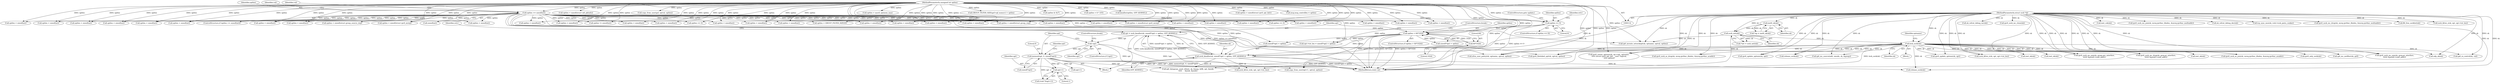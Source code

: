 digraph "0_linux_45f6fad84cc305103b28d73482b344d7f5b76f39_11@pointer" {
"1001103" [label="(Call,opt+1)"];
"1001065" [label="(Call,memset(opt, 0, sizeof(*opt)))"];
"1001062" [label="(Call,!opt)"];
"1001047" [label="(Call,opt = sock_kmalloc(sk, sizeof(*opt) + optlen, GFP_KERNEL))"];
"1001049" [label="(Call,sock_kmalloc(sk, sizeof(*opt) + optlen, GFP_KERNEL))"];
"1000187" [label="(Call,lock_sock(sk))"];
"1000129" [label="(Call,sock_net(sk))"];
"1000124" [label="(Call,inet6_sk(sk))"];
"1000115" [label="(MethodParameterIn,struct sock *sk)"];
"1001041" [label="(Call,optlen > 64*1024)"];
"1001032" [label="(Call,optlen == 0)"];
"1000152" [label="(Call,optlen >= sizeof(int))"];
"1000119" [label="(MethodParameterIn,unsigned int optlen)"];
"1001043" [label="(Call,64*1024)"];
"1001034" [label="(Literal,0)"];
"1000768" [label="(Call,optlen < sizeof(int))"];
"1001047" [label="(Call,opt = sock_kmalloc(sk, sizeof(*opt) + optlen, GFP_KERNEL))"];
"1001049" [label="(Call,sock_kmalloc(sk, sizeof(*opt) + optlen, GFP_KERNEL))"];
"1000179" [label="(Call,ip6_mroute_setsockopt(sk, optname, optval, optlen))"];
"1001041" [label="(Call,optlen > 64*1024)"];
"1001131" [label="(Call,ipv6_update_options(sk, opt))"];
"1000472" [label="(Call,optlen < sizeof(int))"];
"1001179" [label="(Call,optlen < sizeof(int))"];
"1000420" [label="(Call,sk_refcnt_debug_inc(sk))"];
"1001050" [label="(Identifier,sk)"];
"1000552" [label="(Call,optlen < sizeof(int))"];
"1001062" [label="(Call,!opt)"];
"1000632" [label="(Call,optlen < sizeof(int))"];
"1000124" [label="(Call,inet6_sk(sk))"];
"1000947" [label="(Call,optlen < sizeof(struct in6_pktinfo))"];
"1001357" [label="(Call,optlen < sizeof(struct ipv6_mreq))"];
"1001768" [label="(Call,optlen < sizeof(int))"];
"1000194" [label="(Call,optlen < sizeof(int))"];
"1000512" [label="(Call,optlen < sizeof(int))"];
"1001037" [label="(Identifier,retv)"];
"1001702" [label="(Call,copy_from_user(gsf, optval, optlen))"];
"1000190" [label="(Identifier,optname)"];
"1000129" [label="(Call,sock_net(sk))"];
"1001073" [label="(Identifier,opt)"];
"1000532" [label="(Call,optlen < sizeof(int))"];
"1000706" [label="(Call,optlen < sizeof(int))"];
"1000492" [label="(Call,optlen < sizeof(int))"];
"1000452" [label="(Call,optlen < sizeof(int))"];
"1002046" [label="(MethodReturn,static int)"];
"1001668" [label="(Call,optlen < GROUP_FILTER_SIZE(0))"];
"1001762" [label="(Call,ip6_ra_control(sk, val))"];
"1000686" [label="(Call,optlen < sizeof(int))"];
"1000125" [label="(Identifier,sk)"];
"1001035" [label="(ControlStructure,goto update;)"];
"1001040" [label="(ControlStructure,if (optlen > 64*1024))"];
"1001051" [label="(Call,sizeof(*opt) + optlen)"];
"1000437" [label="(Call,inet_sk(sk))"];
"1001137" [label="(Call,sock_kfree_s(sk, opt, opt->tot_len))"];
"1000127" [label="(Call,*net = sock_net(sk))"];
"1002038" [label="(Call,release_sock(sk))"];
"1000810" [label="(Call,optlen == 0)"];
"1001368" [label="(Call,inet_sk(sk))"];
"1000572" [label="(Call,optlen < sizeof(int))"];
"1000281" [label="(Call,ipv6_sock_mc_close(sk))"];
"1000295" [label="(Call,inet_csk(sk))"];
"1001793" [label="(Call,optlen < sizeof(int))"];
"1001816" [label="(Call,optlen < sizeof(int))"];
"1001068" [label="(Call,sizeof(*opt))"];
"1000592" [label="(Call,optlen < sizeof(int))"];
"1001307" [label="(Call,optlen < sizeof(int))"];
"1001033" [label="(Identifier,optlen)"];
"1001108" [label="(Call,ip6_datagram_send_ctl(net, sk, &msg, &fl6, opt, &junk,\n\t\t\t\t\t     &junk, &junk))"];
"1001840" [label="(Call,optlen < sizeof(int))"];
"1000153" [label="(Identifier,optlen)"];
"1001067" [label="(Literal,0)"];
"1002030" [label="(Call,release_sock(sk))"];
"1000122" [label="(Call,*np = inet6_sk(sk))"];
"1000154" [label="(Call,sizeof(int))"];
"1001390" [label="(Call,ipv6_sock_mc_join(sk, mreq.ipv6mr_ifindex, &mreq.ipv6mr_multiaddr))"];
"1000130" [label="(Identifier,sk)"];
"1001045" [label="(Literal,1024)"];
"1001624" [label="(Call,ipv6_sock_mc_join(sk, greqs.gsr_interface,\n\t\t\t\t\t\t &psin6->sin6_addr))"];
"1001042" [label="(Identifier,optlen)"];
"1000151" [label="(ControlStructure,if (optlen >= sizeof(int)))"];
"1001895" [label="(Call,optlen < sizeof(int))"];
"1001063" [label="(Identifier,opt)"];
"1001056" [label="(Identifier,GFP_KERNEL)"];
"1001452" [label="(Call,ipv6_sock_ac_drop(sk, mreq.ipv6mr_ifindex, &mreq.ipv6mr_acaddr))"];
"1000283" [label="(Call,sk_refcnt_debug_dec(sk))"];
"1000229" [label="(Call,udp_sk(sk))"];
"1001755" [label="(Call,optlen < sizeof(int))"];
"1000120" [label="(Block,)"];
"1001048" [label="(Identifier,opt)"];
"1000115" [label="(MethodParameterIn,struct sock *sk)"];
"1001071" [label="(Call,opt->tot_len = sizeof(*opt) + optlen)"];
"1001086" [label="(Call,opt+1)"];
"1000432" [label="(Call,optlen < sizeof(int))"];
"1001878" [label="(Call,xfrm_user_policy(sk, optname, optval, optlen))"];
"1001544" [label="(Call,optlen < sizeof(struct group_source_req))"];
"1000159" [label="(Identifier,val)"];
"1000152" [label="(Call,optlen >= sizeof(int))"];
"1001032" [label="(Call,optlen == 0)"];
"1001031" [label="(ControlStructure,if (optlen == 0))"];
"1001674" [label="(Call,optlen > sysctl_optmem_max)"];
"1001104" [label="(Identifier,opt)"];
"1001440" [label="(Call,ipv6_sock_ac_join(sk, mreq.ipv6mr_ifindex, &mreq.ipv6mr_acaddr))"];
"1000336" [label="(Call,tcp_sync_mss(sk, icsk->icsk_pmtu_cookie))"];
"1000940" [label="(Call,optlen == 0)"];
"1000785" [label="(Call,optlen < sizeof(int))"];
"1001468" [label="(Call,optlen < sizeof(struct group_req))"];
"1001146" [label="(Call,optlen < sizeof(int))"];
"1001731" [label="(Call,GROUP_FILTER_SIZE(gsf->gf_numsrc) > optlen)"];
"1000119" [label="(MethodParameterIn,unsigned int optlen)"];
"1000612" [label="(Call,optlen < sizeof(int))"];
"1001101" [label="(Call,(void *)(opt+1))"];
"1000829" [label="(Call,optlen & 0x7)"];
"1001066" [label="(Identifier,opt)"];
"1001211" [label="(Call,optlen < sizeof(int))"];
"1001238" [label="(Call,optlen != sizeof(int))"];
"1001525" [label="(Call,ipv6_sock_mc_drop(sk, greq.gr_interface,\n\t\t\t\t\t\t &psin6->sin6_addr))"];
"1000832" [label="(Call,optlen > 8 * 255)"];
"1001402" [label="(Call,ipv6_sock_mc_drop(sk, mreq.ipv6mr_ifindex, &mreq.ipv6mr_multiaddr))"];
"1001103" [label="(Call,opt+1)"];
"1001657" [label="(Call,ip6_mc_source(add, omode, sk, &greqs))"];
"1001747" [label="(Call,ip6_mc_msfilter(sk, gsf))"];
"1001064" [label="(ControlStructure,break;)"];
"1000279" [label="(Call,fl6_free_socklist(sk))"];
"1001987" [label="(Call,optlen < sizeof(int))"];
"1001065" [label="(Call,memset(opt, 0, sizeof(*opt)))"];
"1001058" [label="(Identifier,retv)"];
"1001046" [label="(ControlStructure,break;)"];
"1001513" [label="(Call,ipv6_sock_mc_join(sk, greq.gr_interface,\n\t\t\t\t\t\t &psin6->sin6_addr))"];
"1001085" [label="(Call,copy_from_user(opt+1, optval, optlen))"];
"1001105" [label="(Literal,1)"];
"1001685" [label="(Call,kmalloc(optlen, GFP_KERNEL))"];
"1001043" [label="(Call,64*1024)"];
"1000399" [label="(Call,sock_kfree_s(sk, opt, opt->tot_len))"];
"1000188" [label="(Identifier,sk)"];
"1001075" [label="(Call,sizeof(*opt) + optlen)"];
"1000187" [label="(Call,lock_sock(sk))"];
"1000923" [label="(Call,ipv6_update_options(sk, opt))"];
"1001061" [label="(ControlStructure,if (!opt))"];
"1000652" [label="(Call,optlen < sizeof(int))"];
"1000929" [label="(Call,sock_kfree_s(sk, opt, opt->tot_len))"];
"1001003" [label="(Block,)"];
"1000824" [label="(Call,optlen < sizeof(struct ipv6_opt_hdr))"];
"1001092" [label="(Call,msg.msg_controllen = optlen)"];
"1000856" [label="(Call,ipv6_renew_options(sk, np->opt, optname,\n \t\t\t\t\t (struct ipv6_opt_hdr __user *)optval,\n \t\t\t\t\t optlen))"];
"1000726" [label="(Call,optlen < sizeof(int))"];
"1001417" [label="(Call,optlen < sizeof(struct ipv6_mreq))"];
"1000168" [label="(Identifier,val)"];
"1001857" [label="(Call,ipv6_flowlabel_opt(sk, optval, optlen))"];
"1000775" [label="(Call,inet_sk(sk))"];
"1001044" [label="(Literal,64)"];
"1000265" [label="(Call,ipv6_only_sock(sk))"];
"1001103" -> "1001101"  [label="AST: "];
"1001103" -> "1001105"  [label="CFG: "];
"1001104" -> "1001103"  [label="AST: "];
"1001105" -> "1001103"  [label="AST: "];
"1001101" -> "1001103"  [label="CFG: "];
"1001065" -> "1001103"  [label="DDG: opt"];
"1001065" -> "1001003"  [label="AST: "];
"1001065" -> "1001068"  [label="CFG: "];
"1001066" -> "1001065"  [label="AST: "];
"1001067" -> "1001065"  [label="AST: "];
"1001068" -> "1001065"  [label="AST: "];
"1001073" -> "1001065"  [label="CFG: "];
"1001065" -> "1002046"  [label="DDG: memset(opt, 0, sizeof(*opt))"];
"1001062" -> "1001065"  [label="DDG: opt"];
"1001065" -> "1001085"  [label="DDG: opt"];
"1001065" -> "1001086"  [label="DDG: opt"];
"1001065" -> "1001101"  [label="DDG: opt"];
"1001065" -> "1001108"  [label="DDG: opt"];
"1001065" -> "1001137"  [label="DDG: opt"];
"1001062" -> "1001061"  [label="AST: "];
"1001062" -> "1001063"  [label="CFG: "];
"1001063" -> "1001062"  [label="AST: "];
"1001064" -> "1001062"  [label="CFG: "];
"1001066" -> "1001062"  [label="CFG: "];
"1001062" -> "1002046"  [label="DDG: !opt"];
"1001062" -> "1002046"  [label="DDG: opt"];
"1001047" -> "1001062"  [label="DDG: opt"];
"1001047" -> "1001003"  [label="AST: "];
"1001047" -> "1001049"  [label="CFG: "];
"1001048" -> "1001047"  [label="AST: "];
"1001049" -> "1001047"  [label="AST: "];
"1001058" -> "1001047"  [label="CFG: "];
"1001047" -> "1002046"  [label="DDG: sock_kmalloc(sk, sizeof(*opt) + optlen, GFP_KERNEL)"];
"1001049" -> "1001047"  [label="DDG: sk"];
"1001049" -> "1001047"  [label="DDG: sizeof(*opt) + optlen"];
"1001049" -> "1001047"  [label="DDG: GFP_KERNEL"];
"1001049" -> "1001056"  [label="CFG: "];
"1001050" -> "1001049"  [label="AST: "];
"1001051" -> "1001049"  [label="AST: "];
"1001056" -> "1001049"  [label="AST: "];
"1001049" -> "1002046"  [label="DDG: sizeof(*opt) + optlen"];
"1001049" -> "1002046"  [label="DDG: GFP_KERNEL"];
"1000187" -> "1001049"  [label="DDG: sk"];
"1000115" -> "1001049"  [label="DDG: sk"];
"1001041" -> "1001049"  [label="DDG: optlen"];
"1000119" -> "1001049"  [label="DDG: optlen"];
"1001049" -> "1001108"  [label="DDG: sk"];
"1001049" -> "1001137"  [label="DDG: sk"];
"1001049" -> "1002030"  [label="DDG: sk"];
"1000187" -> "1000120"  [label="AST: "];
"1000187" -> "1000188"  [label="CFG: "];
"1000188" -> "1000187"  [label="AST: "];
"1000190" -> "1000187"  [label="CFG: "];
"1000187" -> "1002046"  [label="DDG: lock_sock(sk)"];
"1000129" -> "1000187"  [label="DDG: sk"];
"1000115" -> "1000187"  [label="DDG: sk"];
"1000187" -> "1000229"  [label="DDG: sk"];
"1000187" -> "1000265"  [label="DDG: sk"];
"1000187" -> "1000437"  [label="DDG: sk"];
"1000187" -> "1000775"  [label="DDG: sk"];
"1000187" -> "1000856"  [label="DDG: sk"];
"1000187" -> "1000923"  [label="DDG: sk"];
"1000187" -> "1000929"  [label="DDG: sk"];
"1000187" -> "1001131"  [label="DDG: sk"];
"1000187" -> "1001368"  [label="DDG: sk"];
"1000187" -> "1001440"  [label="DDG: sk"];
"1000187" -> "1001452"  [label="DDG: sk"];
"1000187" -> "1001513"  [label="DDG: sk"];
"1000187" -> "1001525"  [label="DDG: sk"];
"1000187" -> "1001624"  [label="DDG: sk"];
"1000187" -> "1001657"  [label="DDG: sk"];
"1000187" -> "1001747"  [label="DDG: sk"];
"1000187" -> "1001762"  [label="DDG: sk"];
"1000187" -> "1001857"  [label="DDG: sk"];
"1000187" -> "1001878"  [label="DDG: sk"];
"1000187" -> "1002030"  [label="DDG: sk"];
"1000187" -> "1002038"  [label="DDG: sk"];
"1000129" -> "1000127"  [label="AST: "];
"1000129" -> "1000130"  [label="CFG: "];
"1000130" -> "1000129"  [label="AST: "];
"1000127" -> "1000129"  [label="CFG: "];
"1000129" -> "1002046"  [label="DDG: sk"];
"1000129" -> "1000127"  [label="DDG: sk"];
"1000124" -> "1000129"  [label="DDG: sk"];
"1000115" -> "1000129"  [label="DDG: sk"];
"1000129" -> "1000179"  [label="DDG: sk"];
"1000124" -> "1000122"  [label="AST: "];
"1000124" -> "1000125"  [label="CFG: "];
"1000125" -> "1000124"  [label="AST: "];
"1000122" -> "1000124"  [label="CFG: "];
"1000124" -> "1000122"  [label="DDG: sk"];
"1000115" -> "1000124"  [label="DDG: sk"];
"1000115" -> "1000114"  [label="AST: "];
"1000115" -> "1002046"  [label="DDG: sk"];
"1000115" -> "1000179"  [label="DDG: sk"];
"1000115" -> "1000229"  [label="DDG: sk"];
"1000115" -> "1000265"  [label="DDG: sk"];
"1000115" -> "1000279"  [label="DDG: sk"];
"1000115" -> "1000281"  [label="DDG: sk"];
"1000115" -> "1000283"  [label="DDG: sk"];
"1000115" -> "1000295"  [label="DDG: sk"];
"1000115" -> "1000336"  [label="DDG: sk"];
"1000115" -> "1000399"  [label="DDG: sk"];
"1000115" -> "1000420"  [label="DDG: sk"];
"1000115" -> "1000437"  [label="DDG: sk"];
"1000115" -> "1000775"  [label="DDG: sk"];
"1000115" -> "1000856"  [label="DDG: sk"];
"1000115" -> "1000923"  [label="DDG: sk"];
"1000115" -> "1000929"  [label="DDG: sk"];
"1000115" -> "1001108"  [label="DDG: sk"];
"1000115" -> "1001131"  [label="DDG: sk"];
"1000115" -> "1001137"  [label="DDG: sk"];
"1000115" -> "1001368"  [label="DDG: sk"];
"1000115" -> "1001390"  [label="DDG: sk"];
"1000115" -> "1001402"  [label="DDG: sk"];
"1000115" -> "1001440"  [label="DDG: sk"];
"1000115" -> "1001452"  [label="DDG: sk"];
"1000115" -> "1001513"  [label="DDG: sk"];
"1000115" -> "1001525"  [label="DDG: sk"];
"1000115" -> "1001624"  [label="DDG: sk"];
"1000115" -> "1001657"  [label="DDG: sk"];
"1000115" -> "1001747"  [label="DDG: sk"];
"1000115" -> "1001762"  [label="DDG: sk"];
"1000115" -> "1001857"  [label="DDG: sk"];
"1000115" -> "1001878"  [label="DDG: sk"];
"1000115" -> "1002030"  [label="DDG: sk"];
"1000115" -> "1002038"  [label="DDG: sk"];
"1001041" -> "1001040"  [label="AST: "];
"1001041" -> "1001043"  [label="CFG: "];
"1001042" -> "1001041"  [label="AST: "];
"1001043" -> "1001041"  [label="AST: "];
"1001046" -> "1001041"  [label="CFG: "];
"1001048" -> "1001041"  [label="CFG: "];
"1001041" -> "1002046"  [label="DDG: optlen > 64*1024"];
"1001041" -> "1002046"  [label="DDG: optlen"];
"1001041" -> "1002046"  [label="DDG: 64*1024"];
"1001032" -> "1001041"  [label="DDG: optlen"];
"1000119" -> "1001041"  [label="DDG: optlen"];
"1001043" -> "1001041"  [label="DDG: 64"];
"1001043" -> "1001041"  [label="DDG: 1024"];
"1001041" -> "1001051"  [label="DDG: optlen"];
"1001041" -> "1001071"  [label="DDG: optlen"];
"1001041" -> "1001075"  [label="DDG: optlen"];
"1001041" -> "1001085"  [label="DDG: optlen"];
"1001032" -> "1001031"  [label="AST: "];
"1001032" -> "1001034"  [label="CFG: "];
"1001033" -> "1001032"  [label="AST: "];
"1001034" -> "1001032"  [label="AST: "];
"1001035" -> "1001032"  [label="CFG: "];
"1001037" -> "1001032"  [label="CFG: "];
"1001032" -> "1002046"  [label="DDG: optlen"];
"1001032" -> "1002046"  [label="DDG: optlen == 0"];
"1000152" -> "1001032"  [label="DDG: optlen"];
"1000119" -> "1001032"  [label="DDG: optlen"];
"1000152" -> "1000151"  [label="AST: "];
"1000152" -> "1000154"  [label="CFG: "];
"1000153" -> "1000152"  [label="AST: "];
"1000154" -> "1000152"  [label="AST: "];
"1000159" -> "1000152"  [label="CFG: "];
"1000168" -> "1000152"  [label="CFG: "];
"1000152" -> "1002046"  [label="DDG: optlen >= sizeof(int)"];
"1000152" -> "1002046"  [label="DDG: optlen"];
"1000119" -> "1000152"  [label="DDG: optlen"];
"1000152" -> "1000179"  [label="DDG: optlen"];
"1000152" -> "1000194"  [label="DDG: optlen"];
"1000152" -> "1000432"  [label="DDG: optlen"];
"1000152" -> "1000452"  [label="DDG: optlen"];
"1000152" -> "1000472"  [label="DDG: optlen"];
"1000152" -> "1000492"  [label="DDG: optlen"];
"1000152" -> "1000512"  [label="DDG: optlen"];
"1000152" -> "1000532"  [label="DDG: optlen"];
"1000152" -> "1000552"  [label="DDG: optlen"];
"1000152" -> "1000572"  [label="DDG: optlen"];
"1000152" -> "1000592"  [label="DDG: optlen"];
"1000152" -> "1000612"  [label="DDG: optlen"];
"1000152" -> "1000632"  [label="DDG: optlen"];
"1000152" -> "1000652"  [label="DDG: optlen"];
"1000152" -> "1000686"  [label="DDG: optlen"];
"1000152" -> "1000706"  [label="DDG: optlen"];
"1000152" -> "1000726"  [label="DDG: optlen"];
"1000152" -> "1000768"  [label="DDG: optlen"];
"1000152" -> "1000785"  [label="DDG: optlen"];
"1000152" -> "1000810"  [label="DDG: optlen"];
"1000152" -> "1000940"  [label="DDG: optlen"];
"1000152" -> "1001146"  [label="DDG: optlen"];
"1000152" -> "1001179"  [label="DDG: optlen"];
"1000152" -> "1001211"  [label="DDG: optlen"];
"1000152" -> "1001238"  [label="DDG: optlen"];
"1000152" -> "1001307"  [label="DDG: optlen"];
"1000152" -> "1001357"  [label="DDG: optlen"];
"1000152" -> "1001417"  [label="DDG: optlen"];
"1000152" -> "1001468"  [label="DDG: optlen"];
"1000152" -> "1001544"  [label="DDG: optlen"];
"1000152" -> "1001668"  [label="DDG: optlen"];
"1000152" -> "1001755"  [label="DDG: optlen"];
"1000152" -> "1001768"  [label="DDG: optlen"];
"1000152" -> "1001793"  [label="DDG: optlen"];
"1000152" -> "1001816"  [label="DDG: optlen"];
"1000152" -> "1001840"  [label="DDG: optlen"];
"1000152" -> "1001857"  [label="DDG: optlen"];
"1000152" -> "1001878"  [label="DDG: optlen"];
"1000152" -> "1001895"  [label="DDG: optlen"];
"1000152" -> "1001987"  [label="DDG: optlen"];
"1000119" -> "1000114"  [label="AST: "];
"1000119" -> "1002046"  [label="DDG: optlen"];
"1000119" -> "1000179"  [label="DDG: optlen"];
"1000119" -> "1000194"  [label="DDG: optlen"];
"1000119" -> "1000432"  [label="DDG: optlen"];
"1000119" -> "1000452"  [label="DDG: optlen"];
"1000119" -> "1000472"  [label="DDG: optlen"];
"1000119" -> "1000492"  [label="DDG: optlen"];
"1000119" -> "1000512"  [label="DDG: optlen"];
"1000119" -> "1000532"  [label="DDG: optlen"];
"1000119" -> "1000552"  [label="DDG: optlen"];
"1000119" -> "1000572"  [label="DDG: optlen"];
"1000119" -> "1000592"  [label="DDG: optlen"];
"1000119" -> "1000612"  [label="DDG: optlen"];
"1000119" -> "1000632"  [label="DDG: optlen"];
"1000119" -> "1000652"  [label="DDG: optlen"];
"1000119" -> "1000686"  [label="DDG: optlen"];
"1000119" -> "1000706"  [label="DDG: optlen"];
"1000119" -> "1000726"  [label="DDG: optlen"];
"1000119" -> "1000768"  [label="DDG: optlen"];
"1000119" -> "1000785"  [label="DDG: optlen"];
"1000119" -> "1000810"  [label="DDG: optlen"];
"1000119" -> "1000824"  [label="DDG: optlen"];
"1000119" -> "1000829"  [label="DDG: optlen"];
"1000119" -> "1000832"  [label="DDG: optlen"];
"1000119" -> "1000856"  [label="DDG: optlen"];
"1000119" -> "1000940"  [label="DDG: optlen"];
"1000119" -> "1000947"  [label="DDG: optlen"];
"1000119" -> "1001051"  [label="DDG: optlen"];
"1000119" -> "1001071"  [label="DDG: optlen"];
"1000119" -> "1001075"  [label="DDG: optlen"];
"1000119" -> "1001085"  [label="DDG: optlen"];
"1000119" -> "1001092"  [label="DDG: optlen"];
"1000119" -> "1001146"  [label="DDG: optlen"];
"1000119" -> "1001179"  [label="DDG: optlen"];
"1000119" -> "1001211"  [label="DDG: optlen"];
"1000119" -> "1001238"  [label="DDG: optlen"];
"1000119" -> "1001307"  [label="DDG: optlen"];
"1000119" -> "1001357"  [label="DDG: optlen"];
"1000119" -> "1001417"  [label="DDG: optlen"];
"1000119" -> "1001468"  [label="DDG: optlen"];
"1000119" -> "1001544"  [label="DDG: optlen"];
"1000119" -> "1001668"  [label="DDG: optlen"];
"1000119" -> "1001674"  [label="DDG: optlen"];
"1000119" -> "1001685"  [label="DDG: optlen"];
"1000119" -> "1001702"  [label="DDG: optlen"];
"1000119" -> "1001731"  [label="DDG: optlen"];
"1000119" -> "1001755"  [label="DDG: optlen"];
"1000119" -> "1001768"  [label="DDG: optlen"];
"1000119" -> "1001793"  [label="DDG: optlen"];
"1000119" -> "1001816"  [label="DDG: optlen"];
"1000119" -> "1001840"  [label="DDG: optlen"];
"1000119" -> "1001857"  [label="DDG: optlen"];
"1000119" -> "1001878"  [label="DDG: optlen"];
"1000119" -> "1001895"  [label="DDG: optlen"];
"1000119" -> "1001987"  [label="DDG: optlen"];
"1001043" -> "1001045"  [label="CFG: "];
"1001044" -> "1001043"  [label="AST: "];
"1001045" -> "1001043"  [label="AST: "];
}
